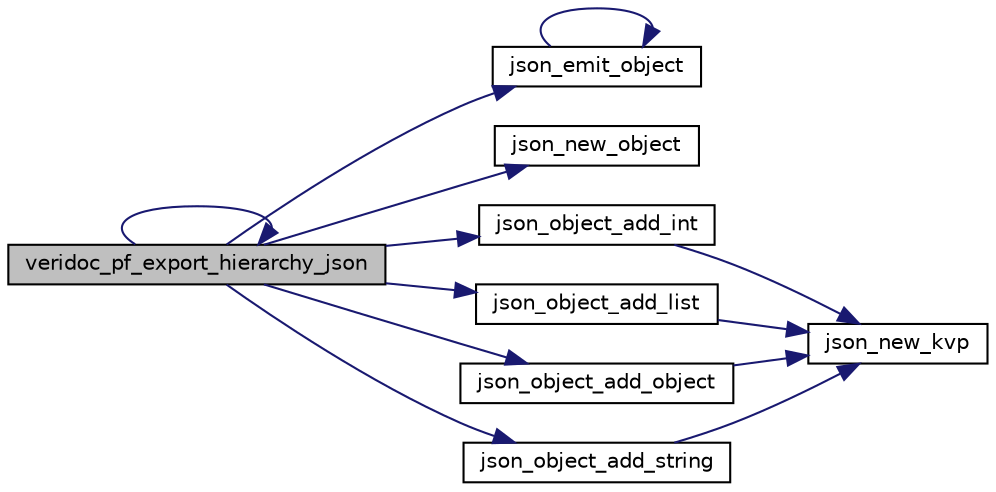 digraph "veridoc_pf_export_hierarchy_json"
{
 // INTERACTIVE_SVG=YES
 // LATEX_PDF_SIZE
  edge [fontname="Helvetica",fontsize="10",labelfontname="Helvetica",labelfontsize="10"];
  node [fontname="Helvetica",fontsize="10",shape=record];
  rankdir="LR";
  Node1 [label="veridoc_pf_export_hierarchy_json",height=0.2,width=0.4,color="black", fillcolor="grey75", style="filled", fontcolor="black",tooltip="Responsible for emitting the verilog module hierarchy as JSON."];
  Node1 -> Node2 [color="midnightblue",fontsize="10",style="solid",fontname="Helvetica"];
  Node2 [label="json_emit_object",height=0.2,width=0.4,color="black", fillcolor="white", style="filled",URL="$veridoc-json_8c.html#a3391f98f67a214a642a896dbd820e54c",tooltip="emits the supplied object into the supplied file, with an optional variable name."];
  Node2 -> Node2 [color="midnightblue",fontsize="10",style="solid",fontname="Helvetica"];
  Node1 -> Node3 [color="midnightblue",fontsize="10",style="solid",fontname="Helvetica"];
  Node3 [label="json_new_object",height=0.2,width=0.4,color="black", fillcolor="white", style="filled",URL="$veridoc-json_8c.html#a43402de49eed0e4a4fdaecc80c1a3f94",tooltip="Creates and returns a pointer to a new json object."];
  Node1 -> Node4 [color="midnightblue",fontsize="10",style="solid",fontname="Helvetica"];
  Node4 [label="json_object_add_int",height=0.2,width=0.4,color="black", fillcolor="white", style="filled",URL="$veridoc-json_8c.html#a133c50c4571adad2f30153a36bde5362",tooltip="Adds an integer and associated key to the supplied object."];
  Node4 -> Node5 [color="midnightblue",fontsize="10",style="solid",fontname="Helvetica"];
  Node5 [label="json_new_kvp",height=0.2,width=0.4,color="black", fillcolor="white", style="filled",URL="$veridoc-json_8c.html#a3c2f8d3989d7cef137743f614c7aeb3b",tooltip="Creates and returns a new KVP object with the supplied key and datatype."];
  Node1 -> Node6 [color="midnightblue",fontsize="10",style="solid",fontname="Helvetica"];
  Node6 [label="json_object_add_list",height=0.2,width=0.4,color="black", fillcolor="white", style="filled",URL="$veridoc-json_8c.html#a8d92f19436c40317f0e7bd88f8ebe5e3",tooltip="Adds a list and associated key to the supplied object."];
  Node6 -> Node5 [color="midnightblue",fontsize="10",style="solid",fontname="Helvetica"];
  Node1 -> Node7 [color="midnightblue",fontsize="10",style="solid",fontname="Helvetica"];
  Node7 [label="json_object_add_object",height=0.2,width=0.4,color="black", fillcolor="white", style="filled",URL="$veridoc-json_8c.html#a43b658cca5b726bf9a86ee40c298251b",tooltip="Adds a object and associated key to the supplied object."];
  Node7 -> Node5 [color="midnightblue",fontsize="10",style="solid",fontname="Helvetica"];
  Node1 -> Node8 [color="midnightblue",fontsize="10",style="solid",fontname="Helvetica"];
  Node8 [label="json_object_add_string",height=0.2,width=0.4,color="black", fillcolor="white", style="filled",URL="$veridoc-json_8c.html#ae11286d855148fbc1e2dde557d86bf94",tooltip="Adds a string and associated key to the supplied object."];
  Node8 -> Node5 [color="midnightblue",fontsize="10",style="solid",fontname="Helvetica"];
  Node1 -> Node1 [color="midnightblue",fontsize="10",style="solid",fontname="Helvetica"];
}
